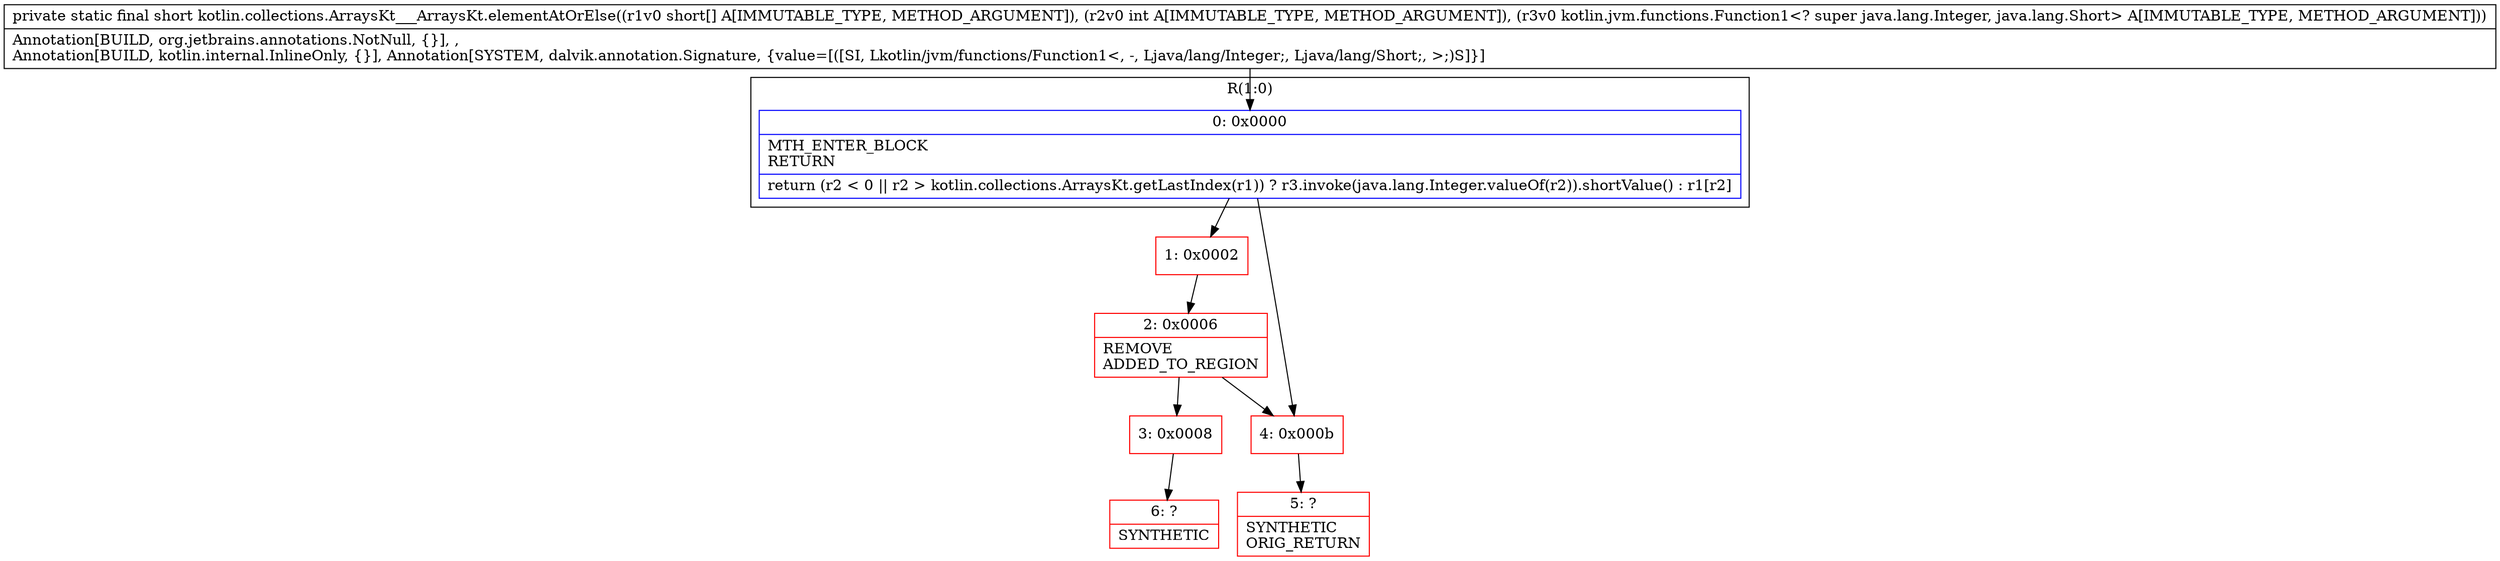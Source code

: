 digraph "CFG forkotlin.collections.ArraysKt___ArraysKt.elementAtOrElse([SILkotlin\/jvm\/functions\/Function1;)S" {
subgraph cluster_Region_300858606 {
label = "R(1:0)";
node [shape=record,color=blue];
Node_0 [shape=record,label="{0\:\ 0x0000|MTH_ENTER_BLOCK\lRETURN\l|return (r2 \< 0 \|\| r2 \> kotlin.collections.ArraysKt.getLastIndex(r1)) ? r3.invoke(java.lang.Integer.valueOf(r2)).shortValue() : r1[r2]\l}"];
}
Node_1 [shape=record,color=red,label="{1\:\ 0x0002}"];
Node_2 [shape=record,color=red,label="{2\:\ 0x0006|REMOVE\lADDED_TO_REGION\l}"];
Node_3 [shape=record,color=red,label="{3\:\ 0x0008}"];
Node_4 [shape=record,color=red,label="{4\:\ 0x000b}"];
Node_5 [shape=record,color=red,label="{5\:\ ?|SYNTHETIC\lORIG_RETURN\l}"];
Node_6 [shape=record,color=red,label="{6\:\ ?|SYNTHETIC\l}"];
MethodNode[shape=record,label="{private static final short kotlin.collections.ArraysKt___ArraysKt.elementAtOrElse((r1v0 short[] A[IMMUTABLE_TYPE, METHOD_ARGUMENT]), (r2v0 int A[IMMUTABLE_TYPE, METHOD_ARGUMENT]), (r3v0 kotlin.jvm.functions.Function1\<? super java.lang.Integer, java.lang.Short\> A[IMMUTABLE_TYPE, METHOD_ARGUMENT]))  | Annotation[BUILD, org.jetbrains.annotations.NotNull, \{\}], , \lAnnotation[BUILD, kotlin.internal.InlineOnly, \{\}], Annotation[SYSTEM, dalvik.annotation.Signature, \{value=[([SI, Lkotlin\/jvm\/functions\/Function1\<, \-, Ljava\/lang\/Integer;, Ljava\/lang\/Short;, \>;)S]\}]\l}"];
MethodNode -> Node_0;
Node_0 -> Node_1;
Node_0 -> Node_4;
Node_1 -> Node_2;
Node_2 -> Node_3;
Node_2 -> Node_4;
Node_3 -> Node_6;
Node_4 -> Node_5;
}

